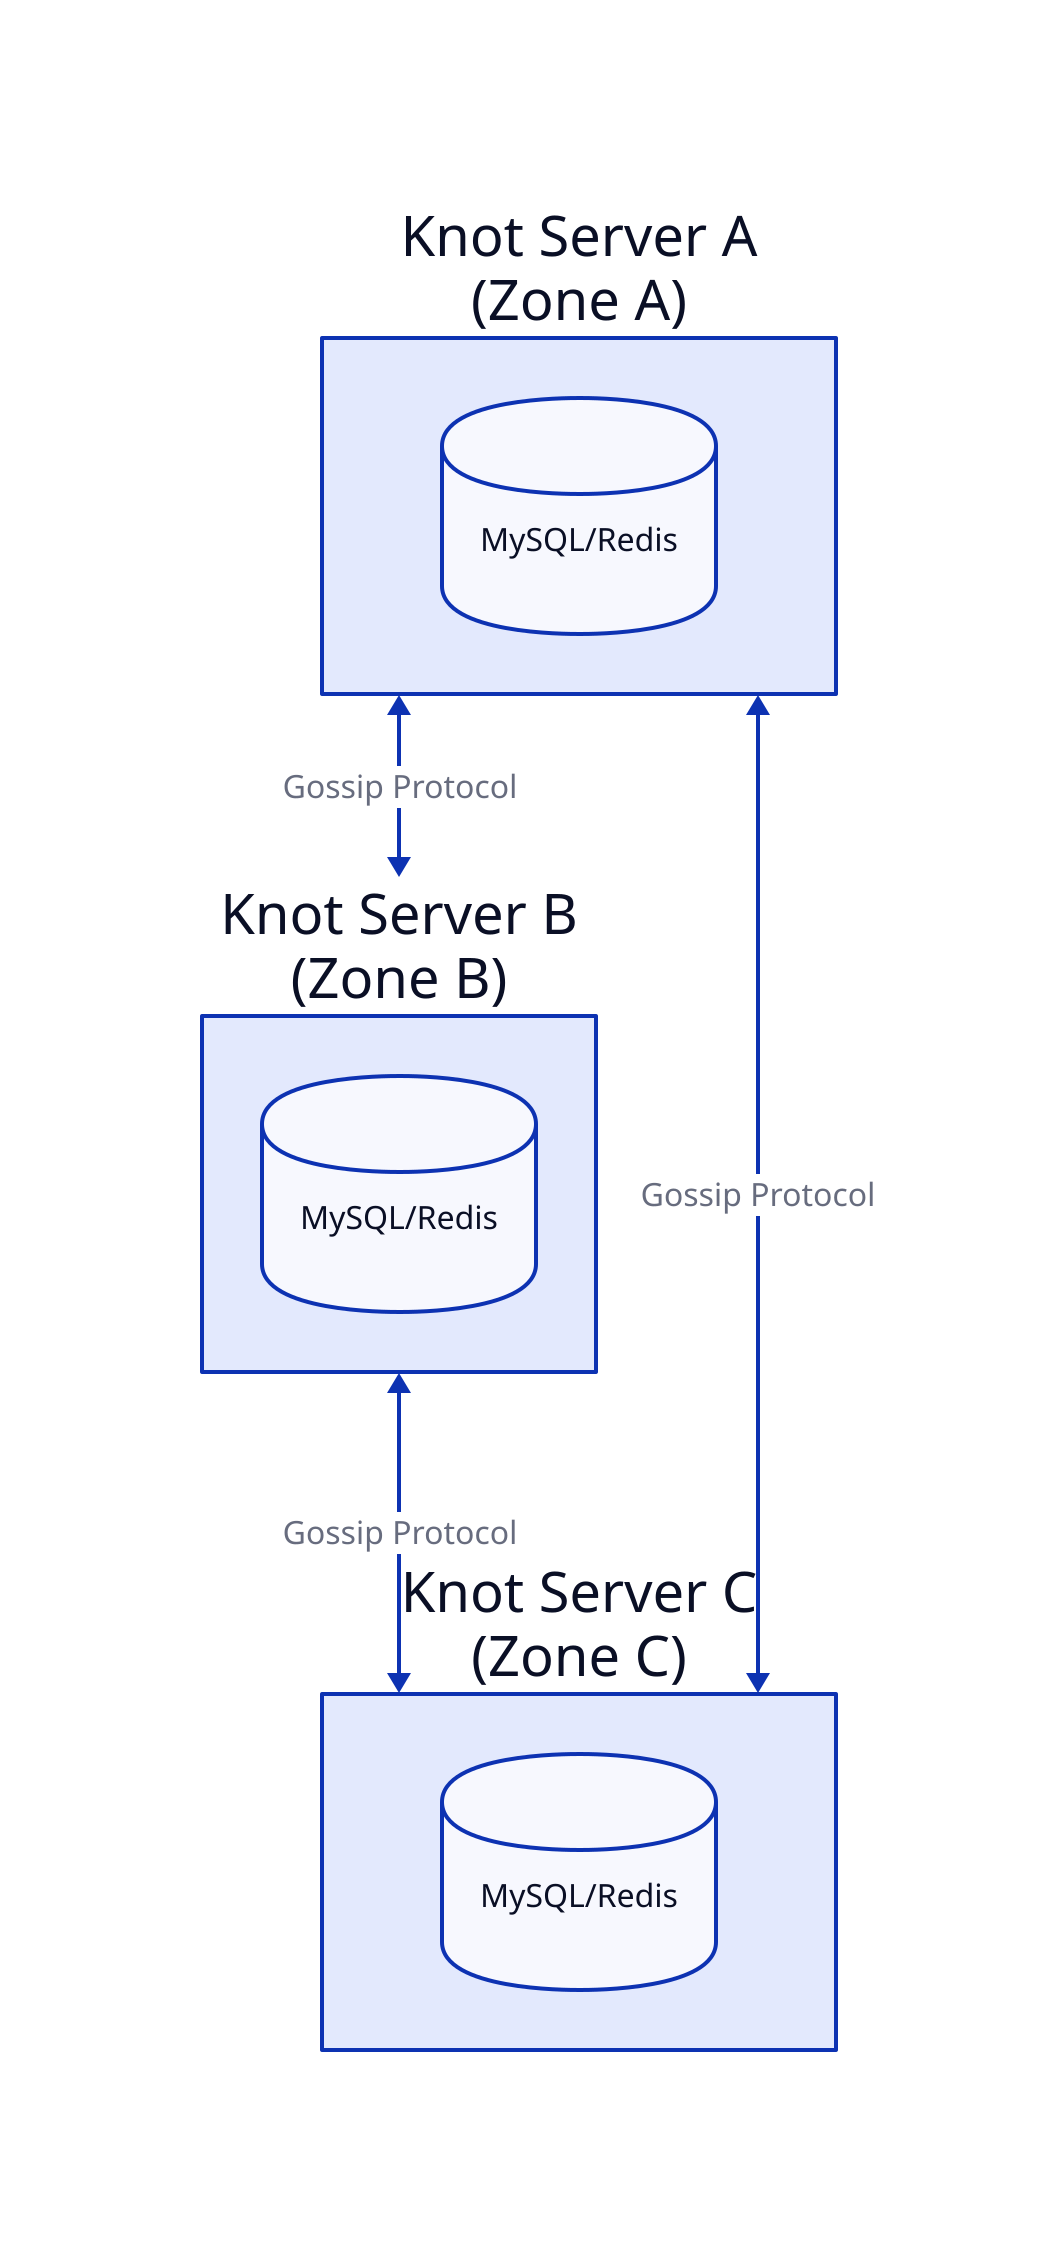 direction: down

serverA: Knot Server A\n(Zone A) {
  dbA: MySQL/Redis {
    shape: cylinder
  }
}

serverB: Knot Server B\n(Zone B) {
  dbB: MySQL/Redis {
    shape: cylinder
  }
}

serverC: Knot Server C\n(Zone C) {
  dbC: MySQL/Redis {
    shape: cylinder
  }
}

serverA <-> serverB: Gossip Protocol
serverB <-> serverC: Gossip Protocol
serverA <-> serverC: Gossip Protocol
